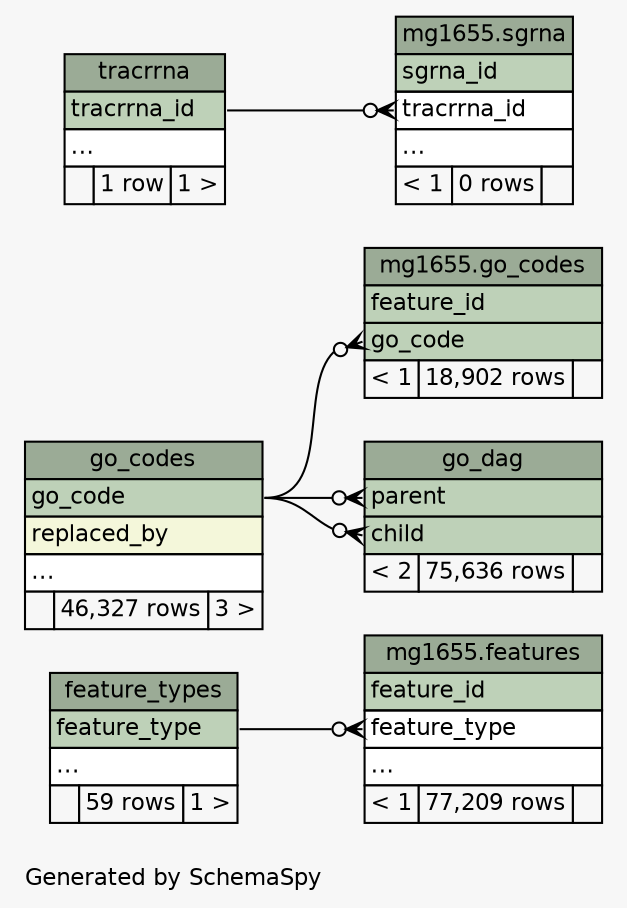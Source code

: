 // dot 2.28.0 on Mac OS X 10.12.4
// SchemaSpy rev 590
digraph "compactRelationshipsDiagram" {
  graph [
    rankdir="RL"
    bgcolor="#f7f7f7"
    label="\nGenerated by SchemaSpy"
    labeljust="l"
    nodesep="0.18"
    ranksep="0.46"
    fontname="Helvetica"
    fontsize="11"
  ];
  node [
    fontname="Helvetica"
    fontsize="11"
    shape="plaintext"
  ];
  edge [
    arrowsize="0.8"
  ];
  "feature_types" [
    label=<
    <TABLE BORDER="0" CELLBORDER="1" CELLSPACING="0" BGCOLOR="#ffffff">
      <TR><TD COLSPAN="3" BGCOLOR="#9bab96" ALIGN="CENTER">feature_types</TD></TR>
      <TR><TD PORT="feature_type" COLSPAN="3" BGCOLOR="#bed1b8" ALIGN="LEFT">feature_type</TD></TR>
      <TR><TD PORT="elipses" COLSPAN="3" ALIGN="LEFT">...</TD></TR>
      <TR><TD ALIGN="LEFT" BGCOLOR="#f7f7f7">  </TD><TD ALIGN="RIGHT" BGCOLOR="#f7f7f7">59 rows</TD><TD ALIGN="RIGHT" BGCOLOR="#f7f7f7">1 &gt;</TD></TR>
    </TABLE>>
    URL="tables/feature_types.html"
    tooltip="feature_types"
  ];
  "mg1655.features" [
    label=<
    <TABLE BORDER="0" CELLBORDER="1" CELLSPACING="0" BGCOLOR="#ffffff">
      <TR><TD COLSPAN="3" BGCOLOR="#9bab96" ALIGN="CENTER">mg1655.features</TD></TR>
      <TR><TD PORT="feature_id" COLSPAN="3" BGCOLOR="#bed1b8" ALIGN="LEFT">feature_id</TD></TR>
      <TR><TD PORT="feature_type" COLSPAN="3" ALIGN="LEFT">feature_type</TD></TR>
      <TR><TD PORT="elipses" COLSPAN="3" ALIGN="LEFT">...</TD></TR>
      <TR><TD ALIGN="LEFT" BGCOLOR="#f7f7f7">&lt; 1</TD><TD ALIGN="RIGHT" BGCOLOR="#f7f7f7">77,209 rows</TD><TD ALIGN="RIGHT" BGCOLOR="#f7f7f7">  </TD></TR>
    </TABLE>>
    URL="tables/../../mg1655/tables/features.html"
    tooltip="mg1655.features"
  ];
  "mg1655.go_codes" [
    label=<
    <TABLE BORDER="0" CELLBORDER="1" CELLSPACING="0" BGCOLOR="#ffffff">
      <TR><TD COLSPAN="3" BGCOLOR="#9bab96" ALIGN="CENTER">mg1655.go_codes</TD></TR>
      <TR><TD PORT="feature_id" COLSPAN="3" BGCOLOR="#bed1b8" ALIGN="LEFT">feature_id</TD></TR>
      <TR><TD PORT="go_code" COLSPAN="3" BGCOLOR="#bed1b8" ALIGN="LEFT">go_code</TD></TR>
      <TR><TD ALIGN="LEFT" BGCOLOR="#f7f7f7">&lt; 1</TD><TD ALIGN="RIGHT" BGCOLOR="#f7f7f7">18,902 rows</TD><TD ALIGN="RIGHT" BGCOLOR="#f7f7f7">  </TD></TR>
    </TABLE>>
    URL="tables/../../mg1655/tables/go_codes.html"
    tooltip="mg1655.go_codes"
  ];
  "go_codes" [
    label=<
    <TABLE BORDER="0" CELLBORDER="1" CELLSPACING="0" BGCOLOR="#ffffff">
      <TR><TD COLSPAN="3" BGCOLOR="#9bab96" ALIGN="CENTER">go_codes</TD></TR>
      <TR><TD PORT="go_code" COLSPAN="3" BGCOLOR="#bed1b8" ALIGN="LEFT">go_code</TD></TR>
      <TR><TD PORT="replaced_by" COLSPAN="3" BGCOLOR="#f4f7da" ALIGN="LEFT">replaced_by</TD></TR>
      <TR><TD PORT="elipses" COLSPAN="3" ALIGN="LEFT">...</TD></TR>
      <TR><TD ALIGN="LEFT" BGCOLOR="#f7f7f7">  </TD><TD ALIGN="RIGHT" BGCOLOR="#f7f7f7">46,327 rows</TD><TD ALIGN="RIGHT" BGCOLOR="#f7f7f7">3 &gt;</TD></TR>
    </TABLE>>
    URL="tables/go_codes.html"
    tooltip="go_codes"
  ];
  "go_dag" [
    label=<
    <TABLE BORDER="0" CELLBORDER="1" CELLSPACING="0" BGCOLOR="#ffffff">
      <TR><TD COLSPAN="3" BGCOLOR="#9bab96" ALIGN="CENTER">go_dag</TD></TR>
      <TR><TD PORT="parent" COLSPAN="3" BGCOLOR="#bed1b8" ALIGN="LEFT">parent</TD></TR>
      <TR><TD PORT="child" COLSPAN="3" BGCOLOR="#bed1b8" ALIGN="LEFT">child</TD></TR>
      <TR><TD ALIGN="LEFT" BGCOLOR="#f7f7f7">&lt; 2</TD><TD ALIGN="RIGHT" BGCOLOR="#f7f7f7">75,636 rows</TD><TD ALIGN="RIGHT" BGCOLOR="#f7f7f7">  </TD></TR>
    </TABLE>>
    URL="tables/go_dag.html"
    tooltip="go_dag"
  ];
  "mg1655.sgrna" [
    label=<
    <TABLE BORDER="0" CELLBORDER="1" CELLSPACING="0" BGCOLOR="#ffffff">
      <TR><TD COLSPAN="3" BGCOLOR="#9bab96" ALIGN="CENTER">mg1655.sgrna</TD></TR>
      <TR><TD PORT="sgrna_id" COLSPAN="3" BGCOLOR="#bed1b8" ALIGN="LEFT">sgrna_id</TD></TR>
      <TR><TD PORT="tracrrna_id" COLSPAN="3" ALIGN="LEFT">tracrrna_id</TD></TR>
      <TR><TD PORT="elipses" COLSPAN="3" ALIGN="LEFT">...</TD></TR>
      <TR><TD ALIGN="LEFT" BGCOLOR="#f7f7f7">&lt; 1</TD><TD ALIGN="RIGHT" BGCOLOR="#f7f7f7">0 rows</TD><TD ALIGN="RIGHT" BGCOLOR="#f7f7f7">  </TD></TR>
    </TABLE>>
    URL="tables/../../mg1655/tables/sgrna.html"
    tooltip="mg1655.sgrna"
  ];
  "tracrrna" [
    label=<
    <TABLE BORDER="0" CELLBORDER="1" CELLSPACING="0" BGCOLOR="#ffffff">
      <TR><TD COLSPAN="3" BGCOLOR="#9bab96" ALIGN="CENTER">tracrrna</TD></TR>
      <TR><TD PORT="tracrrna_id" COLSPAN="3" BGCOLOR="#bed1b8" ALIGN="LEFT">tracrrna_id</TD></TR>
      <TR><TD PORT="elipses" COLSPAN="3" ALIGN="LEFT">...</TD></TR>
      <TR><TD ALIGN="LEFT" BGCOLOR="#f7f7f7">  </TD><TD ALIGN="RIGHT" BGCOLOR="#f7f7f7">1 row</TD><TD ALIGN="RIGHT" BGCOLOR="#f7f7f7">1 &gt;</TD></TR>
    </TABLE>>
    URL="tables/tracrrna.html"
    tooltip="tracrrna"
  ];
  "mg1655.features":"feature_type":w -> "feature_types":"feature_type":e [arrowhead=none dir=back arrowtail=crowodot];
  "mg1655.go_codes":"go_code":w -> "go_codes":"go_code":e [arrowhead=none dir=back arrowtail=crowodot];
  "go_dag":"child":w -> "go_codes":"go_code":e [arrowhead=none dir=back arrowtail=crowodot];
  "go_dag":"parent":w -> "go_codes":"go_code":e [arrowhead=none dir=back arrowtail=crowodot];
  "mg1655.sgrna":"tracrrna_id":w -> "tracrrna":"tracrrna_id":e [arrowhead=none dir=back arrowtail=crowodot];
}
